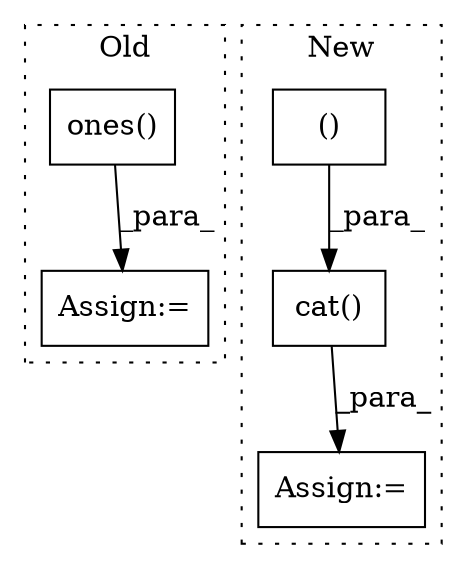 digraph G {
subgraph cluster0 {
1 [label="ones()" a="75" s="5407,5423" l="8,1" shape="box"];
4 [label="Assign:=" a="68" s="5368" l="3" shape="box"];
label = "Old";
style="dotted";
}
subgraph cluster1 {
2 [label="cat()" a="75" s="6638,6673" l="10,9" shape="box"];
3 [label="()" a="54" s="6307" l="12" shape="box"];
5 [label="Assign:=" a="68" s="6910" l="3" shape="box"];
label = "New";
style="dotted";
}
1 -> 4 [label="_para_"];
2 -> 5 [label="_para_"];
3 -> 2 [label="_para_"];
}